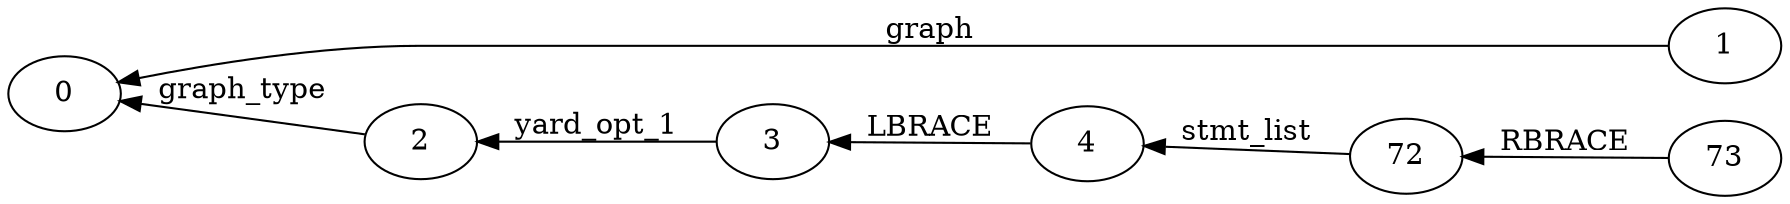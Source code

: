 digraph GSS {
    rankdir=RL
    0 [label="1"]
    1 [label="0"]
    0 -> 1 [label="graph"]
    2 [label="73"]
    3 [label="72"]
    4 [label="4"]
    5 [label="3"]
    6 [label="2"]
    6 -> 1 [label="graph_type"]
    5 -> 6 [label="yard_opt_1"]
    4 -> 5 [label="LBRACE"]
    3 -> 4 [label="stmt_list"]
    2 -> 3 [label="RBRACE"]
    {rank=same; 2 0}
    {rank=same; 1}
    {rank=same; 3}
    {rank=same; 4}
    {rank=same; 5}
    {rank=same; 6}
}

